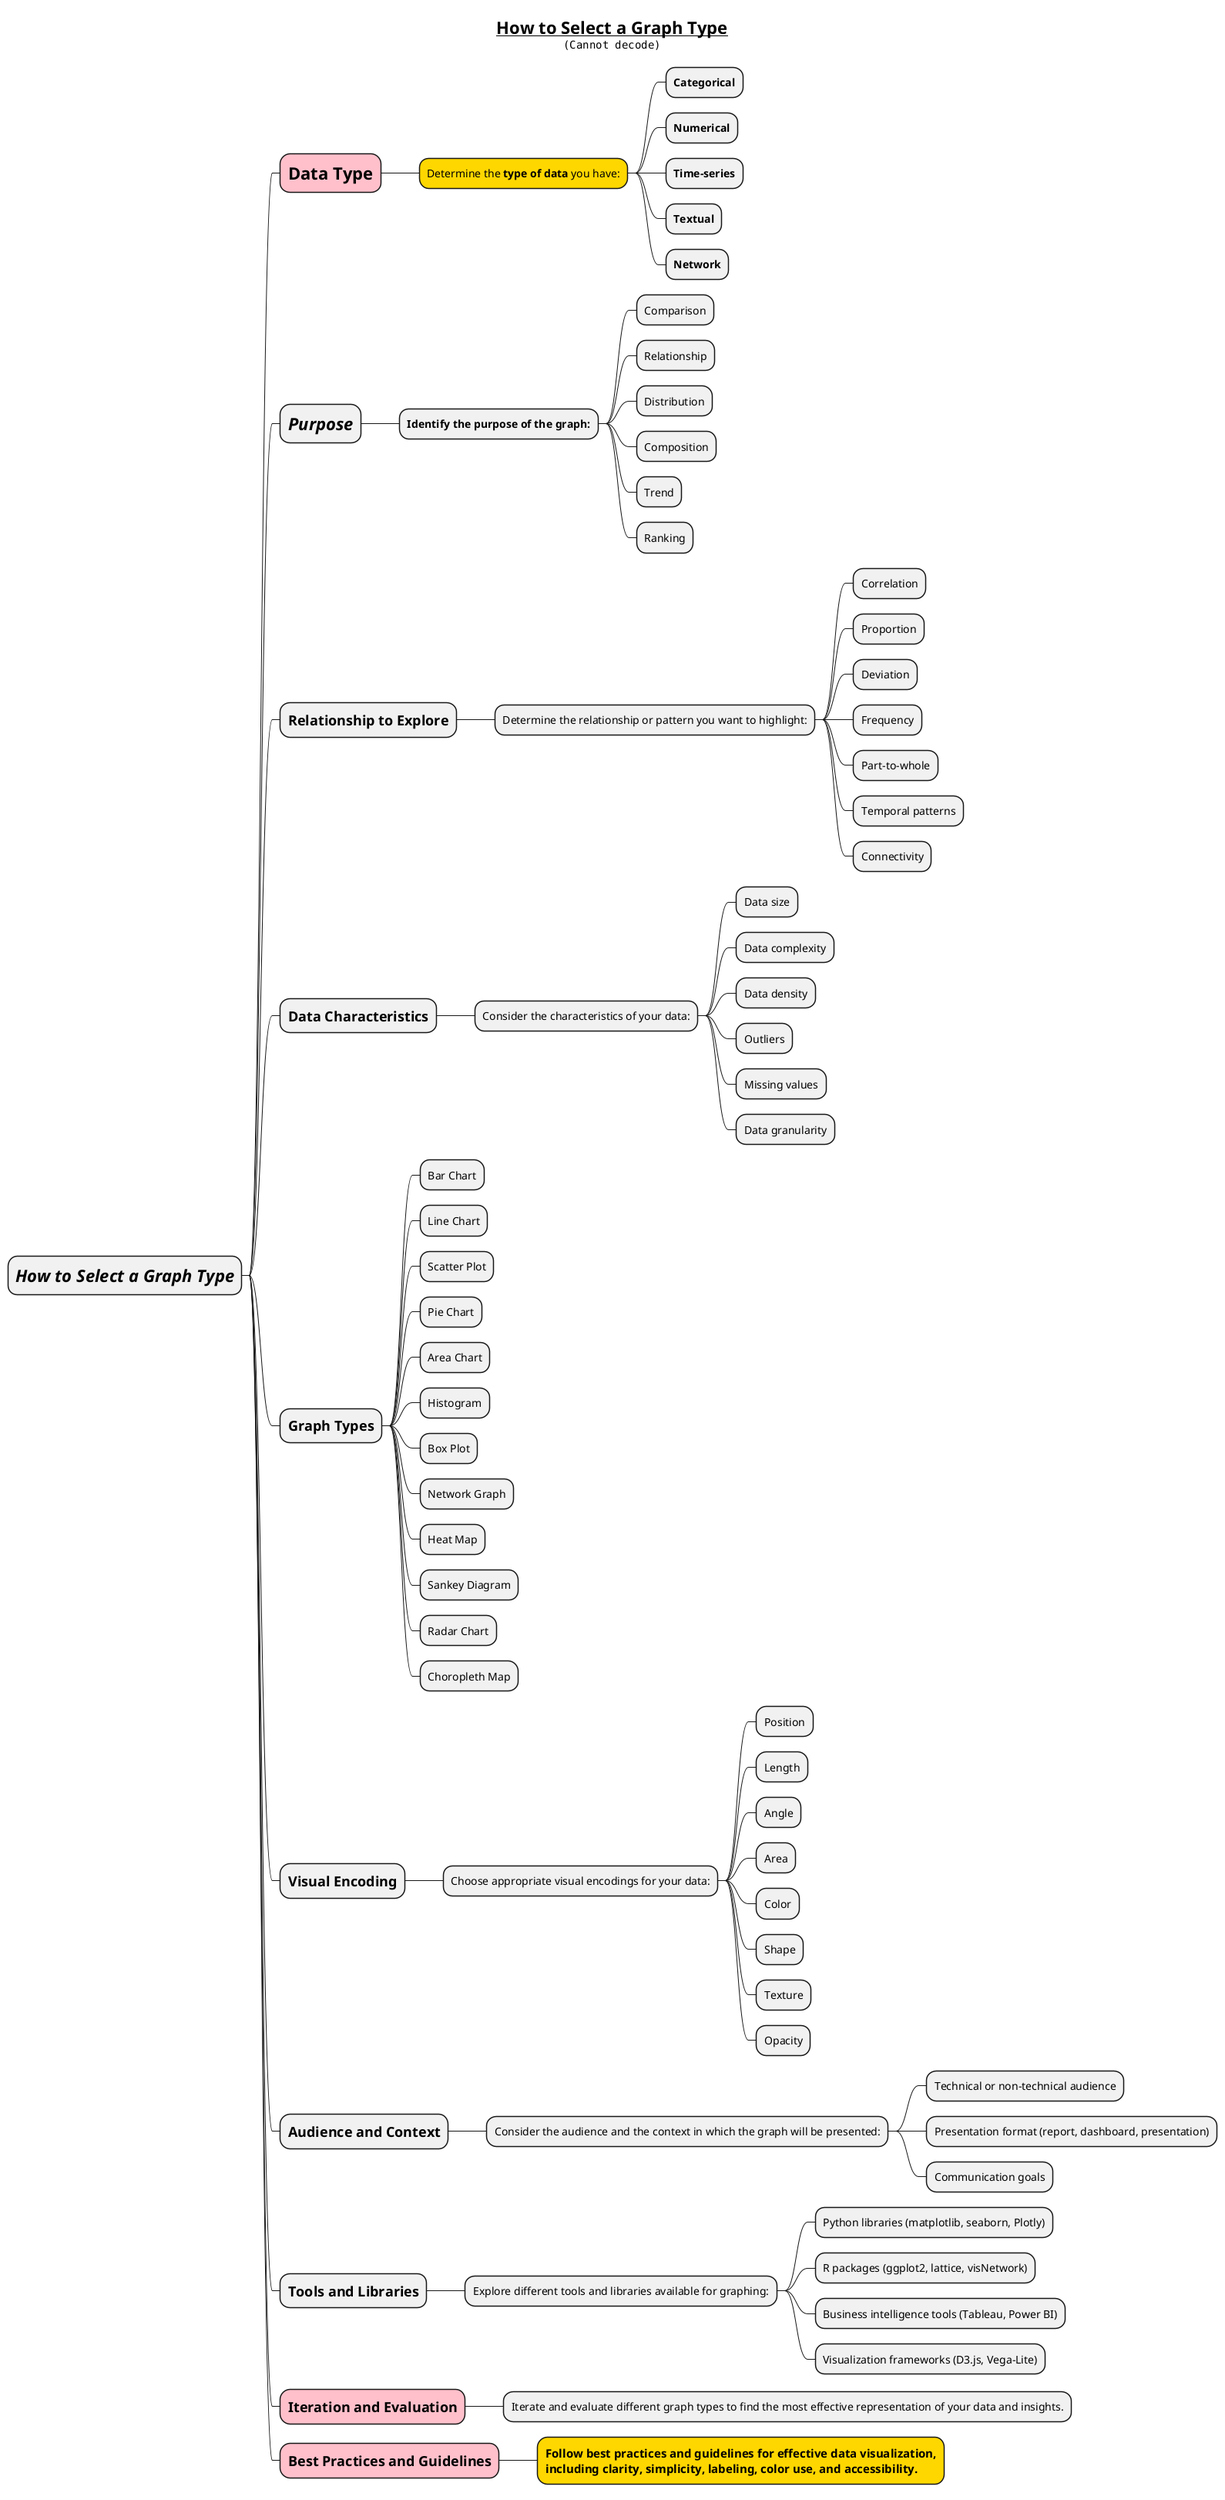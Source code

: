 @startmindmap
title =__How to Select a Graph Type__\n<img:images/core_principles-of-data-visualization.png>

* =//How to Select a Graph Type//
**[#pink] =**Data Type**
***[#gold] Determine the **type of data** you have:
**** **Categorical**
**** **Numerical**
**** **Time-series**
**** **Textual**
**** **Network**

** =//Purpose//
*** **Identify the purpose of the graph:**
**** Comparison
**** Relationship
**** Distribution
**** Composition
**** Trend
**** Ranking

** =Relationship to Explore
*** Determine the relationship or pattern you want to highlight:
**** Correlation
**** Proportion
**** Deviation
**** Frequency
**** Part-to-whole
**** Temporal patterns
**** Connectivity

** =Data Characteristics
*** Consider the characteristics of your data:
**** Data size
**** Data complexity
**** Data density
**** Outliers
**** Missing values
**** Data granularity

** =Graph Types
*** Bar Chart
*** Line Chart
*** Scatter Plot
*** Pie Chart
*** Area Chart
*** Histogram
*** Box Plot
*** Network Graph
*** Heat Map
*** Sankey Diagram
*** Radar Chart
*** Choropleth Map

** =Visual Encoding
*** Choose appropriate visual encodings for your data:
**** Position
**** Length
**** Angle
**** Area
**** Color
**** Shape
**** Texture
**** Opacity

** =Audience and Context
*** Consider the audience and the context in which the graph will be presented:
**** Technical or non-technical audience
**** Presentation format (report, dashboard, presentation)
**** Communication goals

** =Tools and Libraries
*** Explore different tools and libraries available for graphing:
**** Python libraries (matplotlib, seaborn, Plotly)
**** R packages (ggplot2, lattice, visNetwork)
**** Business intelligence tools (Tableau, Power BI)
**** Visualization frameworks (D3.js, Vega-Lite)

**[#pink] =Iteration and Evaluation
*** Iterate and evaluate different graph types to find the most effective representation of your data and insights.

**[#pink] =Best Practices and Guidelines
***[#gold] ===Follow best practices and guidelines for effective data visualization, \n===including clarity, simplicity, labeling, color use, and accessibility.

@endmindmap
